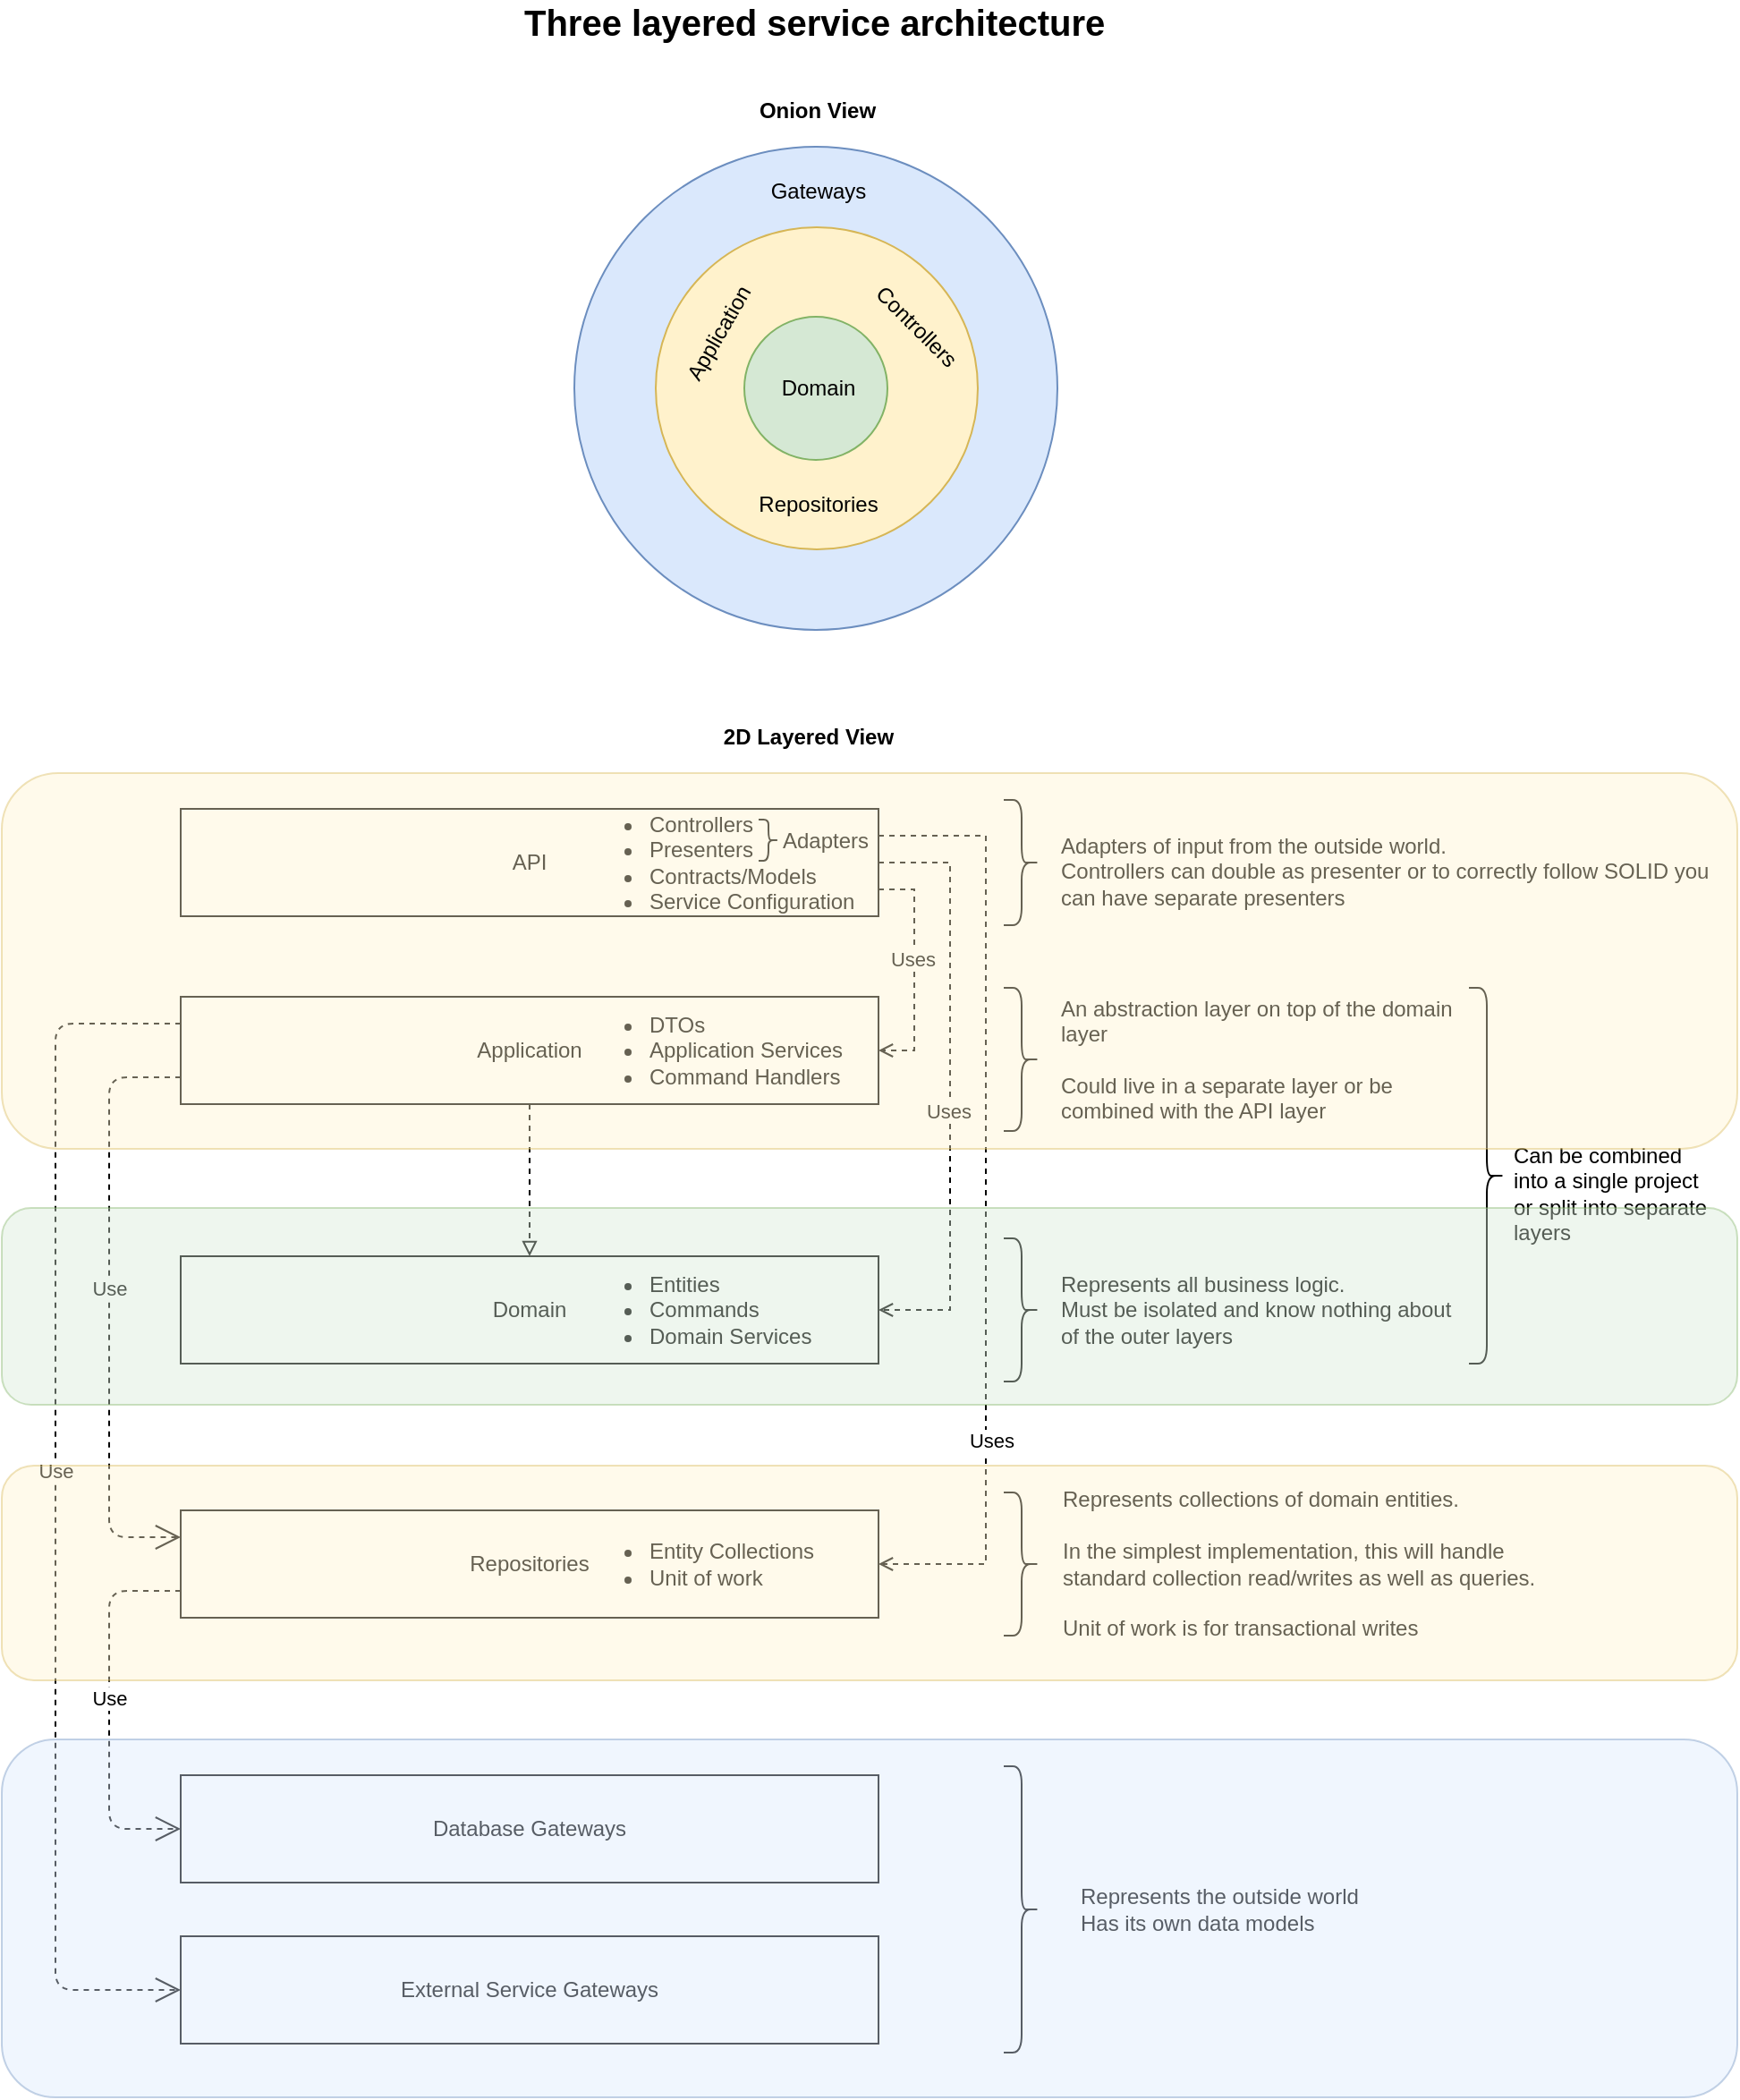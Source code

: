 <mxfile version="14.2.7" type="device"><diagram id="O9H-yye8WY2OJlNNlg-8" name="Page-1"><mxGraphModel dx="4074" dy="4220" grid="1" gridSize="10" guides="1" tooltips="1" connect="1" arrows="1" fold="1" page="1" pageScale="1" pageWidth="850" pageHeight="1100" math="0" shadow="0"><root><mxCell id="0"/><mxCell id="1" parent="0"/><mxCell id="0TVabzfHBMaViX4Cqzp_-69" value="Represents the outside world&lt;br&gt;Has its own data models" style="text;html=1;resizable=0;autosize=1;align=left;verticalAlign=middle;points=[];fillColor=none;strokeColor=none;rounded=0;" parent="1" vertex="1"><mxGeometry x="961" y="-1070" width="170" height="30" as="geometry"/></mxCell><mxCell id="0TVabzfHBMaViX4Cqzp_-48" value="" style="ellipse;whiteSpace=wrap;html=1;aspect=fixed;glass=0;align=center;fillColor=#dae8fc;strokeColor=#6c8ebf;" parent="1" vertex="1"><mxGeometry x="680" y="-2040" width="270" height="270" as="geometry"/></mxCell><mxCell id="0TVabzfHBMaViX4Cqzp_-47" value="" style="ellipse;whiteSpace=wrap;html=1;aspect=fixed;glass=0;align=center;fillColor=#fff2cc;strokeColor=#d6b656;" parent="1" vertex="1"><mxGeometry x="725.5" y="-1995" width="180" height="180" as="geometry"/></mxCell><mxCell id="0TVabzfHBMaViX4Cqzp_-1" value="API" style="rounded=0;whiteSpace=wrap;html=1;labelPosition=center;verticalLabelPosition=middle;align=center;verticalAlign=middle;" parent="1" vertex="1"><mxGeometry x="460" y="-1670" width="390" height="60" as="geometry"/></mxCell><mxCell id="0TVabzfHBMaViX4Cqzp_-16" style="edgeStyle=orthogonalEdgeStyle;rounded=0;orthogonalLoop=1;jettySize=auto;html=1;entryX=0.5;entryY=0;entryDx=0;entryDy=0;dashed=1;endArrow=block;endFill=0;" parent="1" source="0TVabzfHBMaViX4Cqzp_-2" target="0TVabzfHBMaViX4Cqzp_-12" edge="1"><mxGeometry relative="1" as="geometry"/></mxCell><mxCell id="0TVabzfHBMaViX4Cqzp_-2" value="Application" style="rounded=0;whiteSpace=wrap;html=1;" parent="1" vertex="1"><mxGeometry x="460" y="-1565" width="390" height="60" as="geometry"/></mxCell><mxCell id="0TVabzfHBMaViX4Cqzp_-3" value="Repositories" style="rounded=0;whiteSpace=wrap;html=1;" parent="1" vertex="1"><mxGeometry x="460" y="-1278" width="390" height="60" as="geometry"/></mxCell><mxCell id="0TVabzfHBMaViX4Cqzp_-9" value="&lt;ul&gt;&lt;li&gt;DTOs&lt;/li&gt;&lt;li&gt;Application Services&lt;/li&gt;&lt;li&gt;Command Handlers&lt;/li&gt;&lt;/ul&gt;" style="text;html=1;strokeColor=none;fillColor=none;align=left;verticalAlign=middle;whiteSpace=wrap;rounded=0;" parent="1" vertex="1"><mxGeometry x="680" y="-1565" width="170" height="60" as="geometry"/></mxCell><mxCell id="0TVabzfHBMaViX4Cqzp_-20" style="edgeStyle=orthogonalEdgeStyle;rounded=0;orthogonalLoop=1;jettySize=auto;html=1;exitX=1;exitY=0.75;exitDx=0;exitDy=0;entryX=1;entryY=0.5;entryDx=0;entryDy=0;dashed=1;endArrow=open;endFill=0;" parent="1" source="0TVabzfHBMaViX4Cqzp_-10" target="0TVabzfHBMaViX4Cqzp_-9" edge="1"><mxGeometry relative="1" as="geometry"><Array as="points"><mxPoint x="870" y="-1625"/><mxPoint x="870" y="-1535"/></Array></mxGeometry></mxCell><mxCell id="Zrk5gxFMIItDPQ1op9JQ-3" value="Uses" style="edgeLabel;html=1;align=center;verticalAlign=middle;resizable=0;points=[];" parent="0TVabzfHBMaViX4Cqzp_-20" vertex="1" connectable="0"><mxGeometry x="-0.097" y="-1" relative="1" as="geometry"><mxPoint as="offset"/></mxGeometry></mxCell><mxCell id="0TVabzfHBMaViX4Cqzp_-32" style="edgeStyle=orthogonalEdgeStyle;rounded=0;orthogonalLoop=1;jettySize=auto;html=1;exitX=1;exitY=0.5;exitDx=0;exitDy=0;entryX=1;entryY=0.5;entryDx=0;entryDy=0;dashed=1;endArrow=open;endFill=0;" parent="1" source="0TVabzfHBMaViX4Cqzp_-10" target="0TVabzfHBMaViX4Cqzp_-17" edge="1"><mxGeometry relative="1" as="geometry"><Array as="points"><mxPoint x="890" y="-1640"/><mxPoint x="890" y="-1390"/></Array></mxGeometry></mxCell><mxCell id="Zrk5gxFMIItDPQ1op9JQ-2" value="Uses" style="edgeLabel;html=1;align=center;verticalAlign=middle;resizable=0;points=[];" parent="0TVabzfHBMaViX4Cqzp_-32" vertex="1" connectable="0"><mxGeometry x="-0.35" y="-1" relative="1" as="geometry"><mxPoint y="71" as="offset"/></mxGeometry></mxCell><mxCell id="0TVabzfHBMaViX4Cqzp_-33" style="edgeStyle=orthogonalEdgeStyle;rounded=0;orthogonalLoop=1;jettySize=auto;html=1;entryX=1;entryY=0.5;entryDx=0;entryDy=0;exitX=1;exitY=0.25;exitDx=0;exitDy=0;dashed=1;endArrow=open;endFill=0;" parent="1" source="0TVabzfHBMaViX4Cqzp_-10" target="0TVabzfHBMaViX4Cqzp_-11" edge="1"><mxGeometry relative="1" as="geometry"><Array as="points"><mxPoint x="910" y="-1655"/><mxPoint x="910" y="-1248"/></Array></mxGeometry></mxCell><mxCell id="Zrk5gxFMIItDPQ1op9JQ-1" value="Uses" style="edgeLabel;html=1;align=center;verticalAlign=middle;resizable=0;points=[];" parent="0TVabzfHBMaViX4Cqzp_-33" vertex="1" connectable="0"><mxGeometry x="0.473" y="3" relative="1" as="geometry"><mxPoint y="10" as="offset"/></mxGeometry></mxCell><mxCell id="0TVabzfHBMaViX4Cqzp_-10" value="&lt;ul&gt;&lt;li&gt;Controllers&lt;/li&gt;&lt;li&gt;Presenters&lt;/li&gt;&lt;li&gt;Contracts/Models&lt;/li&gt;&lt;li&gt;Service Configuration&lt;/li&gt;&lt;/ul&gt;" style="text;html=1;strokeColor=none;fillColor=none;align=left;verticalAlign=middle;whiteSpace=wrap;rounded=0;" parent="1" vertex="1"><mxGeometry x="680" y="-1670" width="170" height="60" as="geometry"/></mxCell><mxCell id="0TVabzfHBMaViX4Cqzp_-11" value="&lt;ul&gt;&lt;li&gt;Entity Collections&lt;/li&gt;&lt;li&gt;Unit of work&lt;/li&gt;&lt;/ul&gt;" style="text;html=1;strokeColor=none;fillColor=none;align=left;verticalAlign=middle;whiteSpace=wrap;rounded=0;" parent="1" vertex="1"><mxGeometry x="680" y="-1278" width="170" height="60" as="geometry"/></mxCell><mxCell id="0TVabzfHBMaViX4Cqzp_-12" value="Domain" style="rounded=0;whiteSpace=wrap;html=1;" parent="1" vertex="1"><mxGeometry x="460" y="-1420" width="390" height="60" as="geometry"/></mxCell><mxCell id="0TVabzfHBMaViX4Cqzp_-17" value="&lt;ul&gt;&lt;li&gt;Entities&lt;/li&gt;&lt;li&gt;Commands&lt;/li&gt;&lt;li&gt;Domain Services&lt;/li&gt;&lt;/ul&gt;" style="text;html=1;strokeColor=none;fillColor=none;align=left;verticalAlign=middle;whiteSpace=wrap;rounded=0;" parent="1" vertex="1"><mxGeometry x="680" y="-1420" width="170" height="60" as="geometry"/></mxCell><mxCell id="0TVabzfHBMaViX4Cqzp_-21" value="Three layered service architecture" style="text;html=1;strokeColor=none;fillColor=none;align=left;verticalAlign=middle;whiteSpace=wrap;rounded=0;fontStyle=1;fontSize=20;" parent="1" vertex="1"><mxGeometry x="650" y="-2120" width="340" height="20" as="geometry"/></mxCell><mxCell id="0TVabzfHBMaViX4Cqzp_-22" value="" style="shape=curlyBracket;whiteSpace=wrap;html=1;rounded=1;align=left;rotation=-180;" parent="1" vertex="1"><mxGeometry x="1180" y="-1570" width="20" height="210" as="geometry"/></mxCell><mxCell id="0TVabzfHBMaViX4Cqzp_-23" value="Can be combined&lt;br&gt;into a single project&lt;br&gt;or split into separate&lt;br&gt;layers" style="text;html=1;resizable=0;autosize=1;align=left;verticalAlign=middle;points=[];fillColor=none;strokeColor=none;rounded=0;" parent="1" vertex="1"><mxGeometry x="1203" y="-1485" width="120" height="60" as="geometry"/></mxCell><mxCell id="0TVabzfHBMaViX4Cqzp_-24" value="" style="shape=curlyBracket;whiteSpace=wrap;html=1;rounded=1;align=left;rotation=-180;" parent="1" vertex="1"><mxGeometry x="920" y="-1430" width="20" height="80" as="geometry"/></mxCell><mxCell id="0TVabzfHBMaViX4Cqzp_-25" value="Represents all business logic.&lt;br&gt;Must be isolated and know nothing about&lt;br&gt;of the outer layers" style="text;html=1;resizable=0;autosize=1;align=left;verticalAlign=middle;points=[];fillColor=none;strokeColor=none;rounded=0;" parent="1" vertex="1"><mxGeometry x="950" y="-1415" width="230" height="50" as="geometry"/></mxCell><mxCell id="0TVabzfHBMaViX4Cqzp_-26" value="" style="shape=curlyBracket;whiteSpace=wrap;html=1;rounded=1;align=left;rotation=-180;size=0.5;" parent="1" vertex="1"><mxGeometry x="920" y="-1288" width="20" height="80" as="geometry"/></mxCell><mxCell id="0TVabzfHBMaViX4Cqzp_-27" value="Represents collections of domain entities.&lt;br&gt;&lt;br&gt;In the simplest implementation, this will handle&lt;br&gt;standard collection read/writes as well as queries.&lt;br&gt;&lt;br&gt;Unit of work is for transactional writes" style="text;html=1;resizable=0;autosize=1;align=left;verticalAlign=middle;points=[];fillColor=none;strokeColor=none;rounded=0;" parent="1" vertex="1"><mxGeometry x="951" y="-1293" width="280" height="90" as="geometry"/></mxCell><mxCell id="0TVabzfHBMaViX4Cqzp_-28" value="" style="shape=curlyBracket;whiteSpace=wrap;html=1;rounded=1;align=left;rotation=-180;" parent="1" vertex="1"><mxGeometry x="920" y="-1570" width="20" height="80" as="geometry"/></mxCell><mxCell id="0TVabzfHBMaViX4Cqzp_-29" value="An abstraction layer on top of the domain&lt;br&gt;layer&lt;br&gt;&lt;br&gt;Could live in a separate layer or be&lt;br&gt;combined with the API layer" style="text;html=1;resizable=0;autosize=1;align=left;verticalAlign=middle;points=[];fillColor=none;strokeColor=none;rounded=0;" parent="1" vertex="1"><mxGeometry x="950" y="-1570" width="230" height="80" as="geometry"/></mxCell><mxCell id="0TVabzfHBMaViX4Cqzp_-35" value="" style="shape=curlyBracket;whiteSpace=wrap;html=1;rounded=1;align=left;rotation=-180;" parent="1" vertex="1"><mxGeometry x="920" y="-1675" width="20" height="70" as="geometry"/></mxCell><mxCell id="0TVabzfHBMaViX4Cqzp_-36" value="Adapters of input from the outside world.&lt;br&gt;Controllers can double as presenter or to correctly follow SOLID you&lt;br&gt;can have separate presenters" style="text;html=1;resizable=0;autosize=1;align=left;verticalAlign=middle;points=[];fillColor=none;strokeColor=none;rounded=0;" parent="1" vertex="1"><mxGeometry x="950" y="-1660" width="380" height="50" as="geometry"/></mxCell><mxCell id="0TVabzfHBMaViX4Cqzp_-37" value="" style="shape=curlyBracket;whiteSpace=wrap;html=1;rounded=1;align=left;rotation=-180;size=0.5;" parent="1" vertex="1"><mxGeometry x="783" y="-1664" width="11" height="23" as="geometry"/></mxCell><mxCell id="0TVabzfHBMaViX4Cqzp_-38" value="Adapters" style="text;html=1;resizable=0;autosize=1;align=center;verticalAlign=middle;points=[];fillColor=none;strokeColor=none;rounded=0;" parent="1" vertex="1"><mxGeometry x="790" y="-1662.5" width="60" height="20" as="geometry"/></mxCell><mxCell id="0TVabzfHBMaViX4Cqzp_-46" value="" style="ellipse;whiteSpace=wrap;html=1;aspect=fixed;glass=0;align=center;fillColor=#d5e8d4;strokeColor=#82b366;" parent="1" vertex="1"><mxGeometry x="775" y="-1945" width="80" height="80" as="geometry"/></mxCell><mxCell id="0TVabzfHBMaViX4Cqzp_-49" value="Application" style="text;html=1;resizable=0;autosize=1;align=center;verticalAlign=middle;points=[];fillColor=none;strokeColor=none;rounded=0;glass=0;opacity=50;rotation=-60;" parent="1" vertex="1"><mxGeometry x="725.5" y="-1945" width="70" height="20" as="geometry"/></mxCell><mxCell id="0TVabzfHBMaViX4Cqzp_-50" value="Controllers" style="text;html=1;resizable=0;autosize=1;align=center;verticalAlign=middle;points=[];fillColor=none;strokeColor=none;rounded=0;glass=0;opacity=50;rotation=45;" parent="1" vertex="1"><mxGeometry x="835.5" y="-1950" width="70" height="20" as="geometry"/></mxCell><mxCell id="0TVabzfHBMaViX4Cqzp_-52" value="Repositories" style="text;html=1;resizable=0;autosize=1;align=center;verticalAlign=middle;points=[];fillColor=none;strokeColor=none;rounded=0;glass=0;opacity=50;" parent="1" vertex="1"><mxGeometry x="775.5" y="-1850" width="80" height="20" as="geometry"/></mxCell><mxCell id="0TVabzfHBMaViX4Cqzp_-53" value="Gateways" style="text;html=1;resizable=0;autosize=1;align=center;verticalAlign=middle;points=[];fillColor=none;strokeColor=none;rounded=0;glass=0;opacity=50;" parent="1" vertex="1"><mxGeometry x="780.5" y="-2025" width="70" height="20" as="geometry"/></mxCell><mxCell id="0TVabzfHBMaViX4Cqzp_-55" value="Domain" style="text;html=1;resizable=0;autosize=1;align=center;verticalAlign=middle;points=[];fillColor=none;strokeColor=none;rounded=0;glass=0;opacity=50;" parent="1" vertex="1"><mxGeometry x="785.5" y="-1915" width="60" height="20" as="geometry"/></mxCell><mxCell id="0TVabzfHBMaViX4Cqzp_-57" value="Onion View" style="text;html=1;strokeColor=none;fillColor=none;align=center;verticalAlign=middle;whiteSpace=wrap;rounded=0;fontStyle=1" parent="1" vertex="1"><mxGeometry x="715.5" y="-2070" width="200" height="20" as="geometry"/></mxCell><mxCell id="0TVabzfHBMaViX4Cqzp_-58" value="2D Layered View" style="text;html=1;strokeColor=none;fillColor=none;align=center;verticalAlign=middle;whiteSpace=wrap;rounded=0;fontStyle=1" parent="1" vertex="1"><mxGeometry x="710.5" y="-1720" width="200" height="20" as="geometry"/></mxCell><mxCell id="0TVabzfHBMaViX4Cqzp_-60" value="Database Gateways" style="rounded=0;whiteSpace=wrap;html=1;" parent="1" vertex="1"><mxGeometry x="460" y="-1130" width="390" height="60" as="geometry"/></mxCell><mxCell id="0TVabzfHBMaViX4Cqzp_-65" value="" style="shape=curlyBracket;whiteSpace=wrap;html=1;rounded=1;align=left;rotation=-180;" parent="1" vertex="1"><mxGeometry x="920" y="-1135" width="20" height="160" as="geometry"/></mxCell><mxCell id="Zrk5gxFMIItDPQ1op9JQ-6" value="Use" style="endArrow=open;endSize=12;dashed=1;html=1;exitX=0;exitY=0.75;exitDx=0;exitDy=0;entryX=0;entryY=0.25;entryDx=0;entryDy=0;" parent="1" source="0TVabzfHBMaViX4Cqzp_-2" target="0TVabzfHBMaViX4Cqzp_-3" edge="1"><mxGeometry x="-0.061" width="160" relative="1" as="geometry"><mxPoint x="470" y="-1630" as="sourcePoint"/><mxPoint x="470" y="-1090" as="targetPoint"/><Array as="points"><mxPoint x="420" y="-1520"/><mxPoint x="420" y="-1263"/></Array><mxPoint as="offset"/></mxGeometry></mxCell><mxCell id="Zrk5gxFMIItDPQ1op9JQ-10" value="Use" style="endArrow=open;endSize=12;dashed=1;html=1;exitX=0;exitY=0.75;exitDx=0;exitDy=0;entryX=0;entryY=0.5;entryDx=0;entryDy=0;" parent="1" source="0TVabzfHBMaViX4Cqzp_-3" target="0TVabzfHBMaViX4Cqzp_-60" edge="1"><mxGeometry x="-0.061" width="160" relative="1" as="geometry"><mxPoint x="480" y="-1490" as="sourcePoint"/><mxPoint x="480" y="-1065" as="targetPoint"/><Array as="points"><mxPoint x="420" y="-1233"/><mxPoint x="420" y="-1100"/></Array><mxPoint as="offset"/></mxGeometry></mxCell><mxCell id="Zrk5gxFMIItDPQ1op9JQ-11" value="Use" style="endArrow=open;endSize=12;dashed=1;html=1;exitX=0;exitY=0.25;exitDx=0;exitDy=0;entryX=0;entryY=0.5;entryDx=0;entryDy=0;" parent="1" source="0TVabzfHBMaViX4Cqzp_-2" target="Zrk5gxFMIItDPQ1op9JQ-12" edge="1"><mxGeometry x="-0.061" width="160" relative="1" as="geometry"><mxPoint x="470" y="-1230" as="sourcePoint"/><mxPoint x="470" y="-1105" as="targetPoint"/><Array as="points"><mxPoint x="390" y="-1550"/><mxPoint x="390" y="-1230"/><mxPoint x="390" y="-1010"/></Array><mxPoint as="offset"/></mxGeometry></mxCell><mxCell id="Zrk5gxFMIItDPQ1op9JQ-12" value="External Service Gateways" style="rounded=0;whiteSpace=wrap;html=1;" parent="1" vertex="1"><mxGeometry x="460" y="-1040" width="390" height="60" as="geometry"/></mxCell><mxCell id="0TVabzfHBMaViX4Cqzp_-44" value="" style="rounded=1;whiteSpace=wrap;html=1;align=left;fillColor=#fff2cc;strokeColor=#d6b656;glass=0;opacity=40;" parent="1" vertex="1"><mxGeometry x="360" y="-1303" width="970" height="120" as="geometry"/></mxCell><mxCell id="0TVabzfHBMaViX4Cqzp_-62" value="" style="rounded=1;whiteSpace=wrap;html=1;align=left;fillColor=#dae8fc;strokeColor=#6c8ebf;glass=0;opacity=40;" parent="1" vertex="1"><mxGeometry x="360" y="-1150" width="970" height="200" as="geometry"/></mxCell><mxCell id="0TVabzfHBMaViX4Cqzp_-42" value="" style="rounded=1;whiteSpace=wrap;html=1;align=left;fillColor=#fff2cc;strokeColor=#d6b656;glass=0;opacity=40;" parent="1" vertex="1"><mxGeometry x="360" y="-1690" width="970" height="210" as="geometry"/></mxCell><mxCell id="0TVabzfHBMaViX4Cqzp_-43" value="" style="rounded=1;whiteSpace=wrap;html=1;align=left;fillColor=#d5e8d4;strokeColor=#82b366;glass=0;opacity=40;" parent="1" vertex="1"><mxGeometry x="360" y="-1447" width="970" height="110" as="geometry"/></mxCell></root></mxGraphModel></diagram></mxfile>